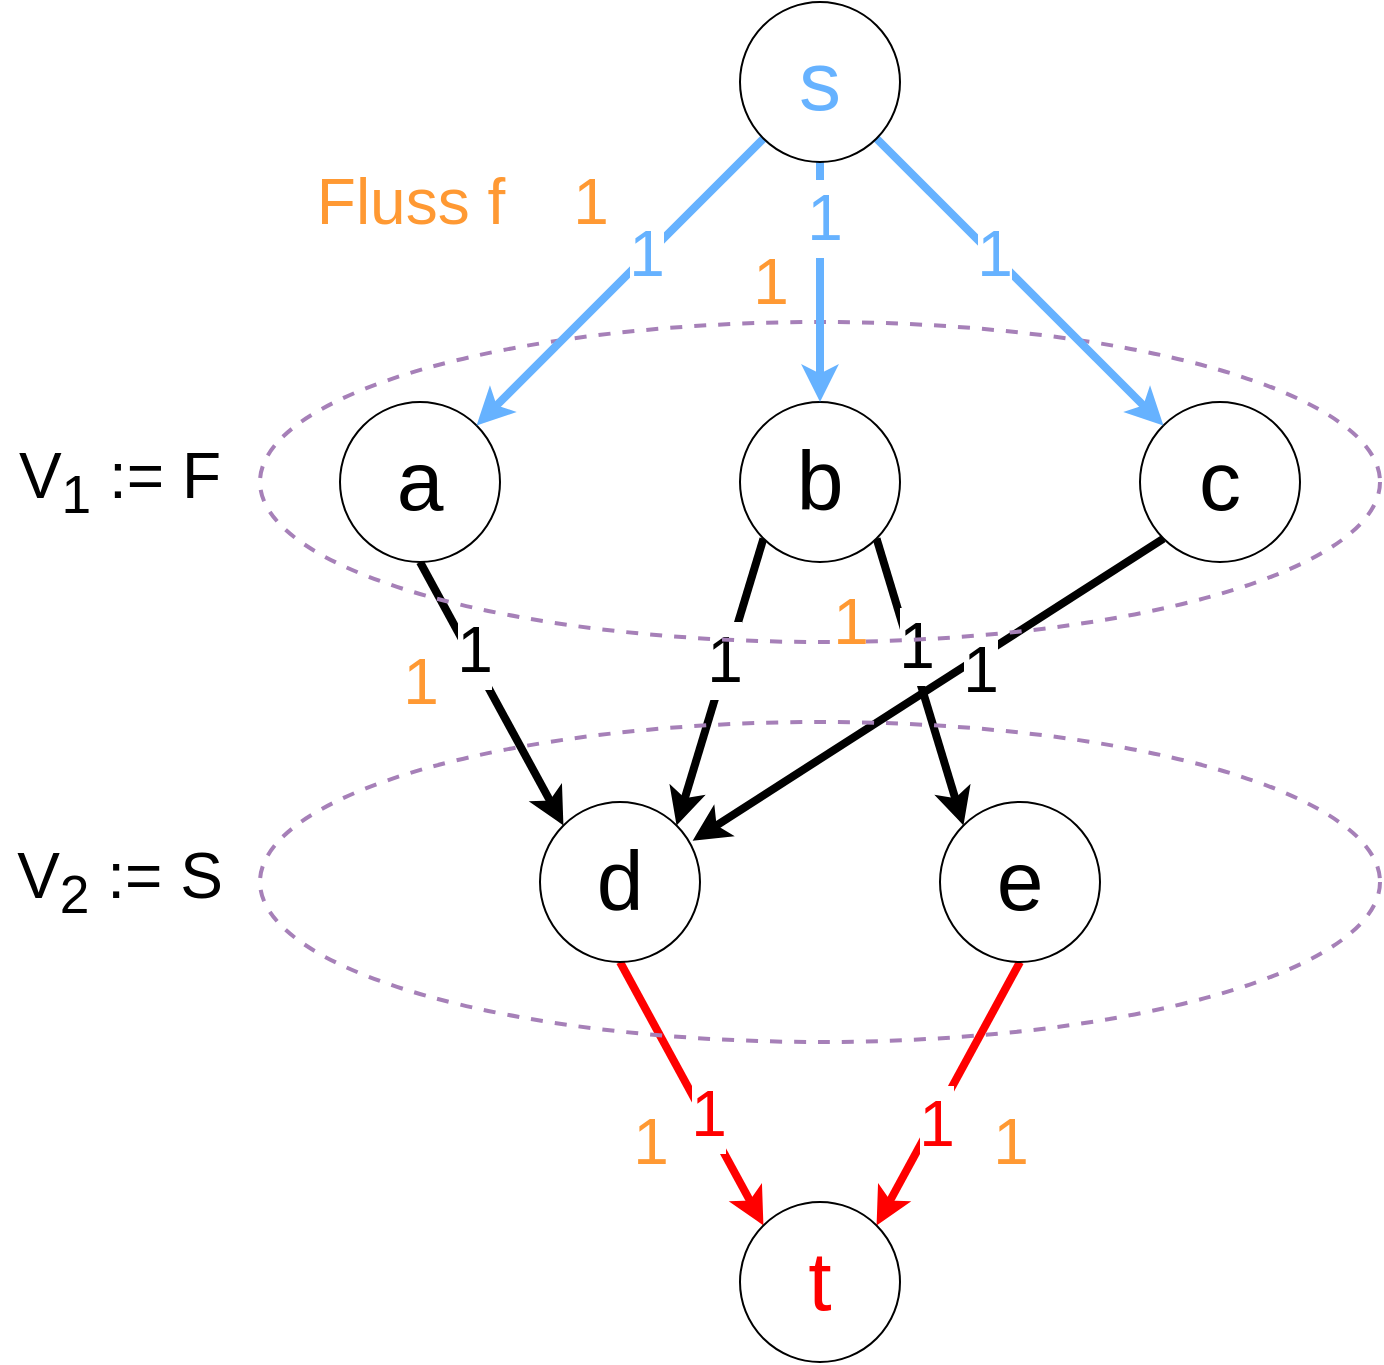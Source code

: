 <mxfile version="16.4.3" type="github">
  <diagram id="u8dx3E7wF-88y7lnDWV-" name="Page-1">
    <mxGraphModel dx="1609" dy="1587" grid="1" gridSize="10" guides="1" tooltips="1" connect="1" arrows="1" fold="1" page="1" pageScale="1" pageWidth="827" pageHeight="1169" math="0" shadow="0">
      <root>
        <mxCell id="0" />
        <mxCell id="1" parent="0" />
        <mxCell id="R5GsELpKaSpSeacHpWFY-6" style="rounded=0;orthogonalLoop=1;jettySize=auto;html=1;exitX=0.5;exitY=1;exitDx=0;exitDy=0;entryX=0;entryY=0;entryDx=0;entryDy=0;strokeWidth=4;" edge="1" parent="1" source="R5GsELpKaSpSeacHpWFY-1" target="R5GsELpKaSpSeacHpWFY-4">
          <mxGeometry relative="1" as="geometry" />
        </mxCell>
        <mxCell id="R5GsELpKaSpSeacHpWFY-14" value="1" style="edgeLabel;html=1;align=center;verticalAlign=middle;resizable=0;points=[];fontSize=32;fontColor=none;" vertex="1" connectable="0" parent="R5GsELpKaSpSeacHpWFY-6">
          <mxGeometry x="-0.309" y="3" relative="1" as="geometry">
            <mxPoint x="-1" as="offset" />
          </mxGeometry>
        </mxCell>
        <mxCell id="R5GsELpKaSpSeacHpWFY-1" value="&lt;font style=&quot;font-size: 42px&quot;&gt;a&lt;/font&gt;" style="ellipse;whiteSpace=wrap;html=1;aspect=fixed;" vertex="1" parent="1">
          <mxGeometry x="-40" y="160" width="80" height="80" as="geometry" />
        </mxCell>
        <mxCell id="R5GsELpKaSpSeacHpWFY-7" style="edgeStyle=none;rounded=0;orthogonalLoop=1;jettySize=auto;html=1;exitX=0;exitY=1;exitDx=0;exitDy=0;entryX=1;entryY=0;entryDx=0;entryDy=0;strokeWidth=4;" edge="1" parent="1" source="R5GsELpKaSpSeacHpWFY-2" target="R5GsELpKaSpSeacHpWFY-4">
          <mxGeometry relative="1" as="geometry" />
        </mxCell>
        <mxCell id="R5GsELpKaSpSeacHpWFY-16" value="1" style="edgeLabel;html=1;align=center;verticalAlign=middle;resizable=0;points=[];fontSize=32;fontColor=none;" vertex="1" connectable="0" parent="R5GsELpKaSpSeacHpWFY-7">
          <mxGeometry x="-0.148" y="-2" relative="1" as="geometry">
            <mxPoint as="offset" />
          </mxGeometry>
        </mxCell>
        <mxCell id="R5GsELpKaSpSeacHpWFY-8" style="edgeStyle=none;rounded=0;orthogonalLoop=1;jettySize=auto;html=1;exitX=1;exitY=1;exitDx=0;exitDy=0;entryX=0;entryY=0;entryDx=0;entryDy=0;strokeWidth=4;" edge="1" parent="1" source="R5GsELpKaSpSeacHpWFY-2" target="R5GsELpKaSpSeacHpWFY-5">
          <mxGeometry relative="1" as="geometry" />
        </mxCell>
        <mxCell id="R5GsELpKaSpSeacHpWFY-15" value="1" style="edgeLabel;html=1;align=center;verticalAlign=middle;resizable=0;points=[];fontSize=32;fontColor=none;" vertex="1" connectable="0" parent="R5GsELpKaSpSeacHpWFY-8">
          <mxGeometry x="-0.243" y="3" relative="1" as="geometry">
            <mxPoint as="offset" />
          </mxGeometry>
        </mxCell>
        <mxCell id="R5GsELpKaSpSeacHpWFY-2" value="&lt;font style=&quot;font-size: 42px&quot;&gt;b&lt;/font&gt;" style="ellipse;whiteSpace=wrap;html=1;aspect=fixed;" vertex="1" parent="1">
          <mxGeometry x="160" y="160" width="80" height="80" as="geometry" />
        </mxCell>
        <mxCell id="R5GsELpKaSpSeacHpWFY-9" style="edgeStyle=none;rounded=0;orthogonalLoop=1;jettySize=auto;html=1;exitX=0;exitY=1;exitDx=0;exitDy=0;entryX=0.954;entryY=0.242;entryDx=0;entryDy=0;strokeWidth=4;entryPerimeter=0;" edge="1" parent="1" source="R5GsELpKaSpSeacHpWFY-3" target="R5GsELpKaSpSeacHpWFY-4">
          <mxGeometry relative="1" as="geometry" />
        </mxCell>
        <mxCell id="R5GsELpKaSpSeacHpWFY-17" value="1" style="edgeLabel;html=1;align=center;verticalAlign=middle;resizable=0;points=[];fontSize=32;fontColor=none;" vertex="1" connectable="0" parent="R5GsELpKaSpSeacHpWFY-9">
          <mxGeometry x="-0.191" y="5" relative="1" as="geometry">
            <mxPoint as="offset" />
          </mxGeometry>
        </mxCell>
        <mxCell id="R5GsELpKaSpSeacHpWFY-3" value="&lt;font style=&quot;font-size: 42px&quot;&gt;c&lt;/font&gt;" style="ellipse;whiteSpace=wrap;html=1;aspect=fixed;" vertex="1" parent="1">
          <mxGeometry x="360" y="160" width="80" height="80" as="geometry" />
        </mxCell>
        <mxCell id="R5GsELpKaSpSeacHpWFY-19" style="edgeStyle=none;rounded=0;orthogonalLoop=1;jettySize=auto;html=1;exitX=0.5;exitY=1;exitDx=0;exitDy=0;entryX=0;entryY=0;entryDx=0;entryDy=0;fontSize=32;fontColor=#FF0000;strokeWidth=4;strokeColor=#FF0000;" edge="1" parent="1" source="R5GsELpKaSpSeacHpWFY-4" target="R5GsELpKaSpSeacHpWFY-18">
          <mxGeometry relative="1" as="geometry" />
        </mxCell>
        <mxCell id="R5GsELpKaSpSeacHpWFY-26" value="1" style="edgeLabel;html=1;align=center;verticalAlign=middle;resizable=0;points=[];fontSize=32;fontColor=#FF0000;" vertex="1" connectable="0" parent="R5GsELpKaSpSeacHpWFY-19">
          <mxGeometry x="0.165" y="2" relative="1" as="geometry">
            <mxPoint as="offset" />
          </mxGeometry>
        </mxCell>
        <mxCell id="R5GsELpKaSpSeacHpWFY-4" value="&lt;font style=&quot;font-size: 42px&quot;&gt;d&lt;/font&gt;" style="ellipse;whiteSpace=wrap;html=1;aspect=fixed;" vertex="1" parent="1">
          <mxGeometry x="60" y="360" width="80" height="80" as="geometry" />
        </mxCell>
        <mxCell id="R5GsELpKaSpSeacHpWFY-20" style="edgeStyle=none;rounded=0;orthogonalLoop=1;jettySize=auto;html=1;exitX=0.5;exitY=1;exitDx=0;exitDy=0;entryX=1;entryY=0;entryDx=0;entryDy=0;fontSize=32;fontColor=#FF0000;strokeWidth=4;strokeColor=#FF0000;" edge="1" parent="1" source="R5GsELpKaSpSeacHpWFY-5" target="R5GsELpKaSpSeacHpWFY-18">
          <mxGeometry relative="1" as="geometry" />
        </mxCell>
        <mxCell id="R5GsELpKaSpSeacHpWFY-25" value="&lt;font color=&quot;#ff0000&quot;&gt;1&lt;/font&gt;" style="edgeLabel;html=1;align=center;verticalAlign=middle;resizable=0;points=[];fontSize=32;fontColor=#66B2FF;" vertex="1" connectable="0" parent="R5GsELpKaSpSeacHpWFY-20">
          <mxGeometry x="0.215" y="1" relative="1" as="geometry">
            <mxPoint as="offset" />
          </mxGeometry>
        </mxCell>
        <mxCell id="R5GsELpKaSpSeacHpWFY-5" value="&lt;font style=&quot;font-size: 42px&quot;&gt;e&lt;/font&gt;" style="ellipse;whiteSpace=wrap;html=1;aspect=fixed;" vertex="1" parent="1">
          <mxGeometry x="260" y="360" width="80" height="80" as="geometry" />
        </mxCell>
        <mxCell id="R5GsELpKaSpSeacHpWFY-10" value="" style="ellipse;whiteSpace=wrap;html=1;fillColor=none;dashed=1;strokeColor=#A680B8;strokeWidth=2;" vertex="1" parent="1">
          <mxGeometry x="-80" y="120" width="560" height="160" as="geometry" />
        </mxCell>
        <mxCell id="R5GsELpKaSpSeacHpWFY-11" value="&lt;font style=&quot;font-size: 32px&quot;&gt;V&lt;sub&gt;1&lt;/sub&gt;&amp;nbsp;:= F&lt;/font&gt;" style="rounded=1;whiteSpace=wrap;html=1;dashed=1;strokeColor=none;strokeWidth=2;fillColor=none;" vertex="1" parent="1">
          <mxGeometry x="-210" y="170" width="120" height="60" as="geometry" />
        </mxCell>
        <mxCell id="R5GsELpKaSpSeacHpWFY-12" value="" style="ellipse;whiteSpace=wrap;html=1;fillColor=none;dashed=1;strokeColor=#A680B8;strokeWidth=2;" vertex="1" parent="1">
          <mxGeometry x="-80" y="320" width="560" height="160" as="geometry" />
        </mxCell>
        <mxCell id="R5GsELpKaSpSeacHpWFY-13" value="&lt;font style=&quot;font-size: 32px&quot;&gt;V&lt;sub&gt;2&lt;/sub&gt;&amp;nbsp;:= S&lt;/font&gt;" style="rounded=1;whiteSpace=wrap;html=1;dashed=1;strokeColor=none;strokeWidth=2;fillColor=none;" vertex="1" parent="1">
          <mxGeometry x="-210" y="370" width="120" height="60" as="geometry" />
        </mxCell>
        <mxCell id="R5GsELpKaSpSeacHpWFY-18" value="&lt;font style=&quot;font-size: 42px&quot; color=&quot;#ff0000&quot;&gt;t&lt;/font&gt;" style="ellipse;whiteSpace=wrap;html=1;aspect=fixed;" vertex="1" parent="1">
          <mxGeometry x="160" y="560" width="80" height="80" as="geometry" />
        </mxCell>
        <mxCell id="R5GsELpKaSpSeacHpWFY-22" style="edgeStyle=none;rounded=0;orthogonalLoop=1;jettySize=auto;html=1;exitX=0;exitY=1;exitDx=0;exitDy=0;fontSize=32;fontColor=#66B2FF;strokeColor=#66B2FF;strokeWidth=4;entryX=1;entryY=0;entryDx=0;entryDy=0;" edge="1" parent="1" source="R5GsELpKaSpSeacHpWFY-21" target="R5GsELpKaSpSeacHpWFY-1">
          <mxGeometry relative="1" as="geometry">
            <mxPoint y="70" as="targetPoint" />
          </mxGeometry>
        </mxCell>
        <mxCell id="R5GsELpKaSpSeacHpWFY-27" value="&lt;font color=&quot;#66b2ff&quot;&gt;1&lt;/font&gt;" style="edgeLabel;html=1;align=center;verticalAlign=middle;resizable=0;points=[];fontSize=32;fontColor=#FF0000;" vertex="1" connectable="0" parent="R5GsELpKaSpSeacHpWFY-22">
          <mxGeometry x="-0.188" y="-1" relative="1" as="geometry">
            <mxPoint as="offset" />
          </mxGeometry>
        </mxCell>
        <mxCell id="R5GsELpKaSpSeacHpWFY-23" style="edgeStyle=none;rounded=0;orthogonalLoop=1;jettySize=auto;html=1;exitX=0.5;exitY=1;exitDx=0;exitDy=0;entryX=0.5;entryY=0;entryDx=0;entryDy=0;fontSize=32;fontColor=#66B2FF;strokeColor=#66B2FF;strokeWidth=4;" edge="1" parent="1" source="R5GsELpKaSpSeacHpWFY-21" target="R5GsELpKaSpSeacHpWFY-2">
          <mxGeometry relative="1" as="geometry" />
        </mxCell>
        <mxCell id="R5GsELpKaSpSeacHpWFY-28" value="1" style="edgeLabel;html=1;align=center;verticalAlign=middle;resizable=0;points=[];fontSize=32;fontColor=#66B2FF;" vertex="1" connectable="0" parent="R5GsELpKaSpSeacHpWFY-23">
          <mxGeometry x="-0.539" y="2" relative="1" as="geometry">
            <mxPoint as="offset" />
          </mxGeometry>
        </mxCell>
        <mxCell id="R5GsELpKaSpSeacHpWFY-24" style="edgeStyle=none;rounded=0;orthogonalLoop=1;jettySize=auto;html=1;exitX=1;exitY=1;exitDx=0;exitDy=0;fontSize=32;fontColor=#66B2FF;strokeColor=#66B2FF;strokeWidth=4;" edge="1" parent="1" source="R5GsELpKaSpSeacHpWFY-21" target="R5GsELpKaSpSeacHpWFY-3">
          <mxGeometry relative="1" as="geometry" />
        </mxCell>
        <mxCell id="R5GsELpKaSpSeacHpWFY-29" value="1" style="edgeLabel;html=1;align=center;verticalAlign=middle;resizable=0;points=[];fontSize=32;fontColor=#66B2FF;" vertex="1" connectable="0" parent="R5GsELpKaSpSeacHpWFY-24">
          <mxGeometry x="-0.193" y="1" relative="1" as="geometry">
            <mxPoint as="offset" />
          </mxGeometry>
        </mxCell>
        <mxCell id="R5GsELpKaSpSeacHpWFY-21" value="&lt;font style=&quot;font-size: 42px&quot; color=&quot;#66b2ff&quot;&gt;s&lt;/font&gt;" style="ellipse;whiteSpace=wrap;html=1;aspect=fixed;" vertex="1" parent="1">
          <mxGeometry x="160" y="-40" width="80" height="80" as="geometry" />
        </mxCell>
        <mxCell id="R5GsELpKaSpSeacHpWFY-30" value="&lt;font color=&quot;#ff9933&quot;&gt;1&lt;/font&gt;" style="text;html=1;align=center;verticalAlign=middle;resizable=0;points=[];autosize=1;strokeColor=none;fillColor=none;fontSize=32;fontColor=#66B2FF;" vertex="1" parent="1">
          <mxGeometry x="70" y="40" width="30" height="40" as="geometry" />
        </mxCell>
        <mxCell id="R5GsELpKaSpSeacHpWFY-31" value="&lt;font color=&quot;#ff9933&quot;&gt;1&lt;/font&gt;" style="text;html=1;align=center;verticalAlign=middle;resizable=0;points=[];autosize=1;strokeColor=none;fillColor=none;fontSize=32;fontColor=#66B2FF;" vertex="1" parent="1">
          <mxGeometry x="-15" y="280" width="30" height="40" as="geometry" />
        </mxCell>
        <mxCell id="R5GsELpKaSpSeacHpWFY-32" value="&lt;font color=&quot;#ff9933&quot;&gt;1&lt;/font&gt;" style="text;html=1;align=center;verticalAlign=middle;resizable=0;points=[];autosize=1;strokeColor=none;fillColor=none;fontSize=32;fontColor=#66B2FF;" vertex="1" parent="1">
          <mxGeometry x="100" y="510" width="30" height="40" as="geometry" />
        </mxCell>
        <mxCell id="R5GsELpKaSpSeacHpWFY-33" value="&lt;font color=&quot;#ff9933&quot;&gt;1&lt;/font&gt;" style="text;html=1;align=center;verticalAlign=middle;resizable=0;points=[];autosize=1;strokeColor=none;fillColor=none;fontSize=32;fontColor=#66B2FF;" vertex="1" parent="1">
          <mxGeometry x="280" y="510" width="30" height="40" as="geometry" />
        </mxCell>
        <mxCell id="R5GsELpKaSpSeacHpWFY-34" value="&lt;font color=&quot;#ff9933&quot;&gt;1&lt;/font&gt;" style="text;html=1;align=center;verticalAlign=middle;resizable=0;points=[];autosize=1;strokeColor=none;fillColor=none;fontSize=32;fontColor=#66B2FF;" vertex="1" parent="1">
          <mxGeometry x="200" y="250" width="30" height="40" as="geometry" />
        </mxCell>
        <mxCell id="R5GsELpKaSpSeacHpWFY-35" value="&lt;font color=&quot;#ff9933&quot;&gt;1&lt;/font&gt;" style="text;html=1;align=center;verticalAlign=middle;resizable=0;points=[];autosize=1;strokeColor=none;fillColor=none;fontSize=32;fontColor=#66B2FF;" vertex="1" parent="1">
          <mxGeometry x="160" y="80" width="30" height="40" as="geometry" />
        </mxCell>
        <mxCell id="R5GsELpKaSpSeacHpWFY-36" value="Fluss f" style="text;html=1;align=center;verticalAlign=middle;resizable=0;points=[];autosize=1;strokeColor=none;fillColor=none;fontSize=32;fontColor=#FF9933;" vertex="1" parent="1">
          <mxGeometry x="-60" y="40" width="110" height="40" as="geometry" />
        </mxCell>
      </root>
    </mxGraphModel>
  </diagram>
</mxfile>
